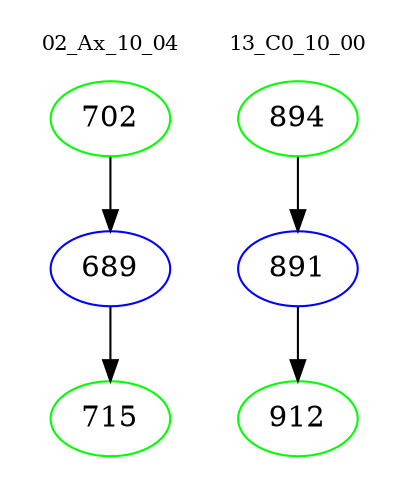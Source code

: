digraph{
subgraph cluster_0 {
color = white
label = "02_Ax_10_04";
fontsize=10;
T0_702 [label="702", color="green"]
T0_702 -> T0_689 [color="black"]
T0_689 [label="689", color="blue"]
T0_689 -> T0_715 [color="black"]
T0_715 [label="715", color="green"]
}
subgraph cluster_1 {
color = white
label = "13_C0_10_00";
fontsize=10;
T1_894 [label="894", color="green"]
T1_894 -> T1_891 [color="black"]
T1_891 [label="891", color="blue"]
T1_891 -> T1_912 [color="black"]
T1_912 [label="912", color="green"]
}
}
